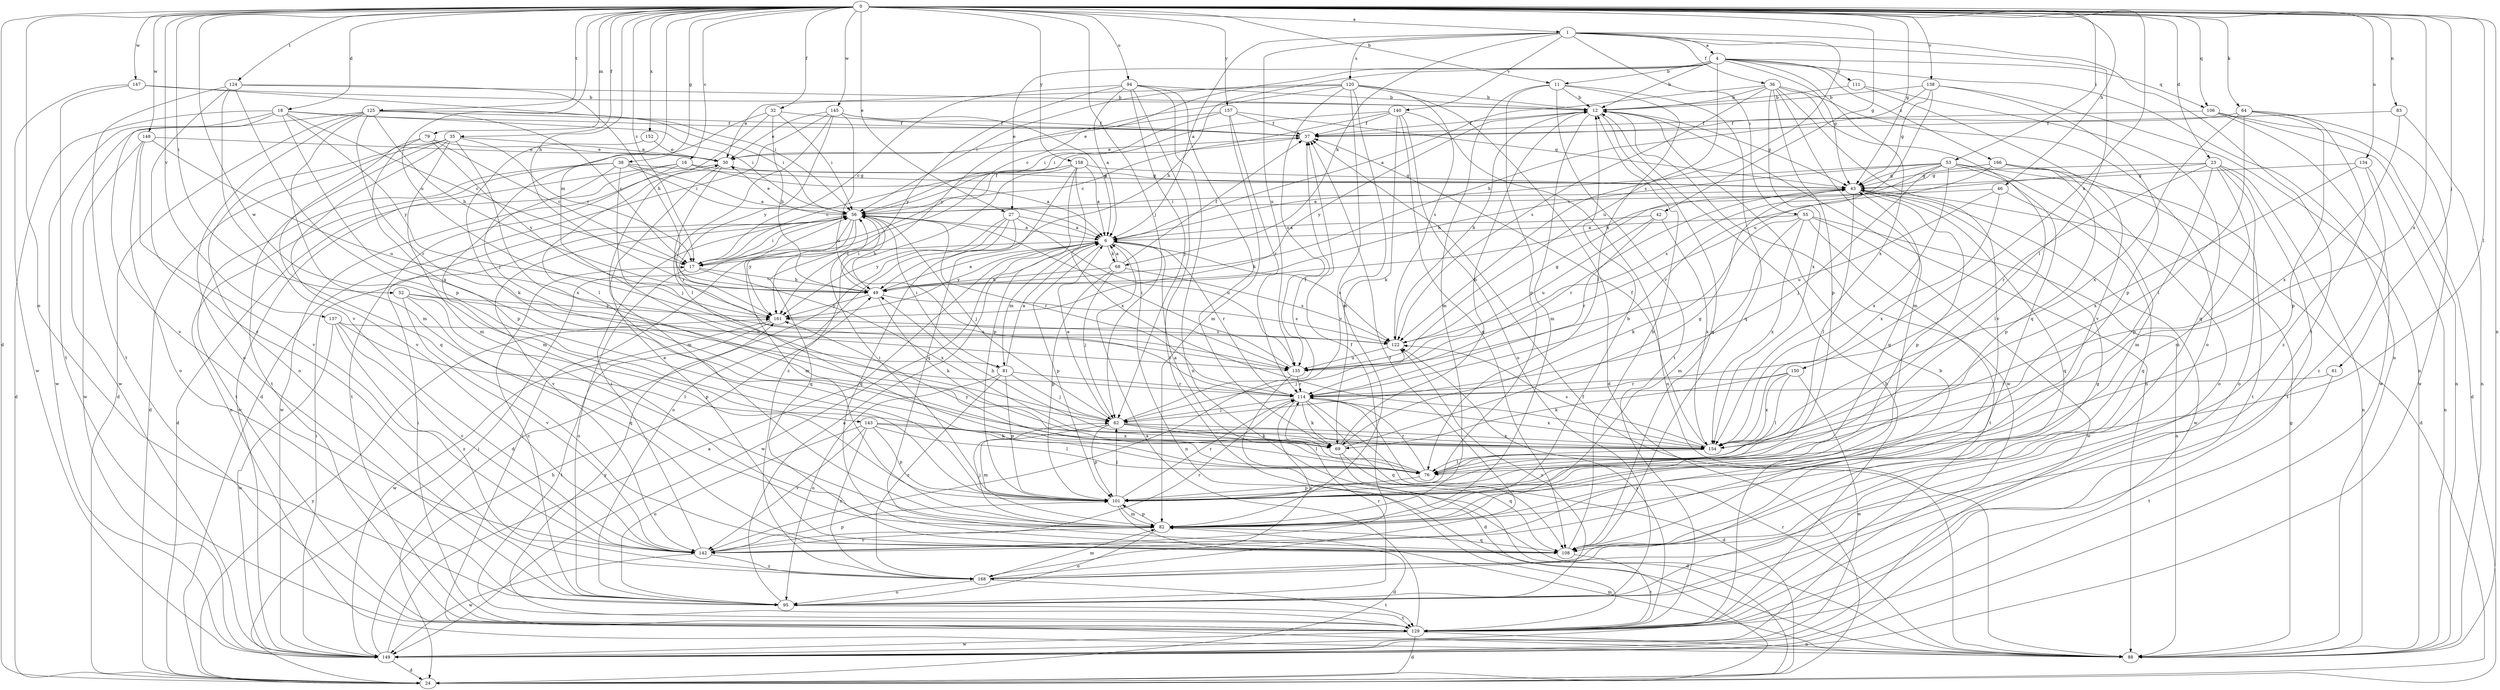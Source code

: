 strict digraph  {
0;
1;
4;
6;
11;
12;
16;
17;
18;
23;
24;
27;
30;
32;
35;
36;
37;
38;
42;
43;
46;
49;
52;
53;
55;
56;
61;
62;
64;
68;
69;
76;
79;
81;
82;
83;
88;
94;
95;
101;
106;
108;
111;
114;
120;
122;
124;
125;
129;
134;
135;
137;
138;
140;
142;
143;
145;
147;
148;
149;
150;
152;
154;
157;
158;
161;
166;
168;
0 -> 1  [label=a];
0 -> 11  [label=b];
0 -> 16  [label=c];
0 -> 17  [label=c];
0 -> 18  [label=d];
0 -> 23  [label=d];
0 -> 24  [label=d];
0 -> 27  [label=e];
0 -> 32  [label=f];
0 -> 35  [label=f];
0 -> 38  [label=g];
0 -> 42  [label=g];
0 -> 43  [label=g];
0 -> 46  [label=h];
0 -> 49  [label=h];
0 -> 52  [label=i];
0 -> 53  [label=i];
0 -> 61  [label=j];
0 -> 62  [label=j];
0 -> 64  [label=k];
0 -> 76  [label=l];
0 -> 79  [label=m];
0 -> 81  [label=m];
0 -> 83  [label=n];
0 -> 88  [label=n];
0 -> 94  [label=o];
0 -> 95  [label=o];
0 -> 106  [label=q];
0 -> 124  [label=t];
0 -> 125  [label=t];
0 -> 134  [label=u];
0 -> 135  [label=u];
0 -> 137  [label=v];
0 -> 138  [label=v];
0 -> 143  [label=w];
0 -> 145  [label=w];
0 -> 147  [label=w];
0 -> 148  [label=w];
0 -> 150  [label=x];
0 -> 152  [label=x];
0 -> 154  [label=x];
0 -> 157  [label=y];
0 -> 158  [label=y];
1 -> 4  [label=a];
1 -> 6  [label=a];
1 -> 36  [label=f];
1 -> 55  [label=i];
1 -> 68  [label=k];
1 -> 76  [label=l];
1 -> 120  [label=s];
1 -> 122  [label=s];
1 -> 129  [label=t];
1 -> 135  [label=u];
1 -> 140  [label=v];
4 -> 11  [label=b];
4 -> 12  [label=b];
4 -> 17  [label=c];
4 -> 27  [label=e];
4 -> 43  [label=g];
4 -> 49  [label=h];
4 -> 88  [label=n];
4 -> 106  [label=q];
4 -> 111  [label=r];
4 -> 135  [label=u];
4 -> 154  [label=x];
4 -> 166  [label=z];
6 -> 17  [label=c];
6 -> 68  [label=k];
6 -> 81  [label=m];
6 -> 88  [label=n];
6 -> 101  [label=p];
6 -> 114  [label=r];
6 -> 122  [label=s];
6 -> 149  [label=w];
6 -> 161  [label=y];
11 -> 12  [label=b];
11 -> 76  [label=l];
11 -> 82  [label=m];
11 -> 101  [label=p];
11 -> 108  [label=q];
11 -> 129  [label=t];
12 -> 37  [label=f];
12 -> 43  [label=g];
12 -> 82  [label=m];
12 -> 88  [label=n];
12 -> 108  [label=q];
12 -> 149  [label=w];
12 -> 161  [label=y];
16 -> 6  [label=a];
16 -> 24  [label=d];
16 -> 43  [label=g];
16 -> 129  [label=t];
16 -> 149  [label=w];
17 -> 49  [label=h];
17 -> 56  [label=i];
17 -> 95  [label=o];
17 -> 154  [label=x];
18 -> 17  [label=c];
18 -> 24  [label=d];
18 -> 37  [label=f];
18 -> 56  [label=i];
18 -> 142  [label=v];
18 -> 149  [label=w];
18 -> 154  [label=x];
18 -> 161  [label=y];
23 -> 43  [label=g];
23 -> 49  [label=h];
23 -> 82  [label=m];
23 -> 88  [label=n];
23 -> 95  [label=o];
23 -> 101  [label=p];
23 -> 114  [label=r];
23 -> 129  [label=t];
24 -> 56  [label=i];
24 -> 161  [label=y];
27 -> 6  [label=a];
27 -> 24  [label=d];
27 -> 95  [label=o];
27 -> 108  [label=q];
27 -> 135  [label=u];
27 -> 161  [label=y];
30 -> 43  [label=g];
30 -> 82  [label=m];
30 -> 114  [label=r];
30 -> 149  [label=w];
32 -> 37  [label=f];
32 -> 49  [label=h];
32 -> 56  [label=i];
32 -> 62  [label=j];
32 -> 76  [label=l];
35 -> 17  [label=c];
35 -> 24  [label=d];
35 -> 30  [label=e];
35 -> 82  [label=m];
35 -> 95  [label=o];
35 -> 129  [label=t];
35 -> 142  [label=v];
35 -> 154  [label=x];
36 -> 6  [label=a];
36 -> 12  [label=b];
36 -> 82  [label=m];
36 -> 95  [label=o];
36 -> 101  [label=p];
36 -> 108  [label=q];
36 -> 122  [label=s];
36 -> 142  [label=v];
36 -> 154  [label=x];
37 -> 30  [label=e];
38 -> 6  [label=a];
38 -> 43  [label=g];
38 -> 56  [label=i];
38 -> 62  [label=j];
38 -> 82  [label=m];
38 -> 88  [label=n];
38 -> 129  [label=t];
42 -> 6  [label=a];
42 -> 114  [label=r];
42 -> 135  [label=u];
42 -> 154  [label=x];
43 -> 56  [label=i];
43 -> 76  [label=l];
43 -> 101  [label=p];
43 -> 108  [label=q];
43 -> 114  [label=r];
43 -> 149  [label=w];
46 -> 56  [label=i];
46 -> 108  [label=q];
46 -> 135  [label=u];
46 -> 154  [label=x];
49 -> 6  [label=a];
49 -> 56  [label=i];
49 -> 69  [label=k];
49 -> 122  [label=s];
49 -> 161  [label=y];
52 -> 101  [label=p];
52 -> 108  [label=q];
52 -> 135  [label=u];
52 -> 142  [label=v];
52 -> 161  [label=y];
53 -> 6  [label=a];
53 -> 43  [label=g];
53 -> 49  [label=h];
53 -> 62  [label=j];
53 -> 76  [label=l];
53 -> 82  [label=m];
53 -> 122  [label=s];
53 -> 129  [label=t];
53 -> 154  [label=x];
55 -> 6  [label=a];
55 -> 69  [label=k];
55 -> 82  [label=m];
55 -> 88  [label=n];
55 -> 129  [label=t];
55 -> 149  [label=w];
55 -> 154  [label=x];
56 -> 6  [label=a];
56 -> 30  [label=e];
56 -> 37  [label=f];
56 -> 49  [label=h];
56 -> 62  [label=j];
56 -> 82  [label=m];
56 -> 108  [label=q];
56 -> 114  [label=r];
56 -> 142  [label=v];
56 -> 161  [label=y];
61 -> 114  [label=r];
61 -> 129  [label=t];
62 -> 6  [label=a];
62 -> 37  [label=f];
62 -> 69  [label=k];
62 -> 76  [label=l];
62 -> 82  [label=m];
62 -> 101  [label=p];
62 -> 154  [label=x];
64 -> 37  [label=f];
64 -> 76  [label=l];
64 -> 101  [label=p];
64 -> 149  [label=w];
64 -> 154  [label=x];
64 -> 168  [label=z];
68 -> 6  [label=a];
68 -> 37  [label=f];
68 -> 49  [label=h];
68 -> 62  [label=j];
68 -> 101  [label=p];
68 -> 122  [label=s];
69 -> 12  [label=b];
69 -> 24  [label=d];
69 -> 43  [label=g];
69 -> 108  [label=q];
76 -> 6  [label=a];
76 -> 101  [label=p];
76 -> 114  [label=r];
76 -> 161  [label=y];
79 -> 17  [label=c];
79 -> 30  [label=e];
79 -> 101  [label=p];
79 -> 108  [label=q];
79 -> 161  [label=y];
81 -> 6  [label=a];
81 -> 56  [label=i];
81 -> 62  [label=j];
81 -> 95  [label=o];
81 -> 101  [label=p];
81 -> 114  [label=r];
81 -> 168  [label=z];
82 -> 12  [label=b];
82 -> 62  [label=j];
82 -> 95  [label=o];
82 -> 101  [label=p];
82 -> 108  [label=q];
82 -> 142  [label=v];
83 -> 37  [label=f];
83 -> 88  [label=n];
83 -> 154  [label=x];
88 -> 37  [label=f];
88 -> 43  [label=g];
88 -> 56  [label=i];
88 -> 82  [label=m];
88 -> 114  [label=r];
94 -> 6  [label=a];
94 -> 12  [label=b];
94 -> 17  [label=c];
94 -> 62  [label=j];
94 -> 69  [label=k];
94 -> 88  [label=n];
94 -> 129  [label=t];
94 -> 161  [label=y];
95 -> 6  [label=a];
95 -> 17  [label=c];
95 -> 114  [label=r];
95 -> 122  [label=s];
95 -> 129  [label=t];
101 -> 24  [label=d];
101 -> 43  [label=g];
101 -> 56  [label=i];
101 -> 62  [label=j];
101 -> 82  [label=m];
101 -> 114  [label=r];
106 -> 24  [label=d];
106 -> 37  [label=f];
106 -> 88  [label=n];
106 -> 149  [label=w];
108 -> 12  [label=b];
108 -> 30  [label=e];
108 -> 129  [label=t];
111 -> 12  [label=b];
111 -> 108  [label=q];
111 -> 142  [label=v];
114 -> 24  [label=d];
114 -> 62  [label=j];
114 -> 69  [label=k];
114 -> 108  [label=q];
114 -> 154  [label=x];
114 -> 168  [label=z];
120 -> 12  [label=b];
120 -> 24  [label=d];
120 -> 30  [label=e];
120 -> 56  [label=i];
120 -> 82  [label=m];
120 -> 122  [label=s];
120 -> 135  [label=u];
120 -> 142  [label=v];
120 -> 161  [label=y];
122 -> 12  [label=b];
122 -> 43  [label=g];
122 -> 62  [label=j];
122 -> 135  [label=u];
124 -> 12  [label=b];
124 -> 49  [label=h];
124 -> 101  [label=p];
124 -> 129  [label=t];
124 -> 142  [label=v];
124 -> 168  [label=z];
125 -> 17  [label=c];
125 -> 24  [label=d];
125 -> 37  [label=f];
125 -> 49  [label=h];
125 -> 56  [label=i];
125 -> 82  [label=m];
125 -> 95  [label=o];
125 -> 114  [label=r];
125 -> 149  [label=w];
129 -> 6  [label=a];
129 -> 12  [label=b];
129 -> 24  [label=d];
129 -> 56  [label=i];
129 -> 88  [label=n];
129 -> 122  [label=s];
129 -> 149  [label=w];
129 -> 161  [label=y];
134 -> 43  [label=g];
134 -> 88  [label=n];
134 -> 154  [label=x];
134 -> 168  [label=z];
135 -> 24  [label=d];
135 -> 56  [label=i];
135 -> 114  [label=r];
137 -> 76  [label=l];
137 -> 122  [label=s];
137 -> 142  [label=v];
137 -> 149  [label=w];
137 -> 168  [label=z];
138 -> 12  [label=b];
138 -> 43  [label=g];
138 -> 49  [label=h];
138 -> 88  [label=n];
138 -> 101  [label=p];
138 -> 135  [label=u];
140 -> 17  [label=c];
140 -> 37  [label=f];
140 -> 56  [label=i];
140 -> 69  [label=k];
140 -> 88  [label=n];
140 -> 95  [label=o];
140 -> 108  [label=q];
142 -> 37  [label=f];
142 -> 56  [label=i];
142 -> 101  [label=p];
142 -> 114  [label=r];
142 -> 149  [label=w];
142 -> 168  [label=z];
143 -> 69  [label=k];
143 -> 76  [label=l];
143 -> 95  [label=o];
143 -> 101  [label=p];
143 -> 142  [label=v];
143 -> 154  [label=x];
143 -> 168  [label=z];
145 -> 6  [label=a];
145 -> 24  [label=d];
145 -> 30  [label=e];
145 -> 37  [label=f];
145 -> 76  [label=l];
145 -> 135  [label=u];
145 -> 161  [label=y];
147 -> 12  [label=b];
147 -> 56  [label=i];
147 -> 129  [label=t];
147 -> 149  [label=w];
148 -> 30  [label=e];
148 -> 95  [label=o];
148 -> 135  [label=u];
148 -> 142  [label=v];
148 -> 149  [label=w];
149 -> 6  [label=a];
149 -> 12  [label=b];
149 -> 24  [label=d];
149 -> 49  [label=h];
149 -> 56  [label=i];
150 -> 69  [label=k];
150 -> 76  [label=l];
150 -> 114  [label=r];
150 -> 149  [label=w];
150 -> 154  [label=x];
152 -> 30  [label=e];
152 -> 69  [label=k];
154 -> 37  [label=f];
154 -> 49  [label=h];
154 -> 76  [label=l];
154 -> 122  [label=s];
157 -> 30  [label=e];
157 -> 37  [label=f];
157 -> 43  [label=g];
157 -> 56  [label=i];
157 -> 82  [label=m];
157 -> 114  [label=r];
158 -> 6  [label=a];
158 -> 17  [label=c];
158 -> 43  [label=g];
158 -> 101  [label=p];
158 -> 108  [label=q];
158 -> 154  [label=x];
158 -> 168  [label=z];
161 -> 122  [label=s];
161 -> 129  [label=t];
161 -> 149  [label=w];
166 -> 24  [label=d];
166 -> 43  [label=g];
166 -> 95  [label=o];
166 -> 101  [label=p];
166 -> 114  [label=r];
168 -> 37  [label=f];
168 -> 43  [label=g];
168 -> 82  [label=m];
168 -> 95  [label=o];
168 -> 129  [label=t];
}
